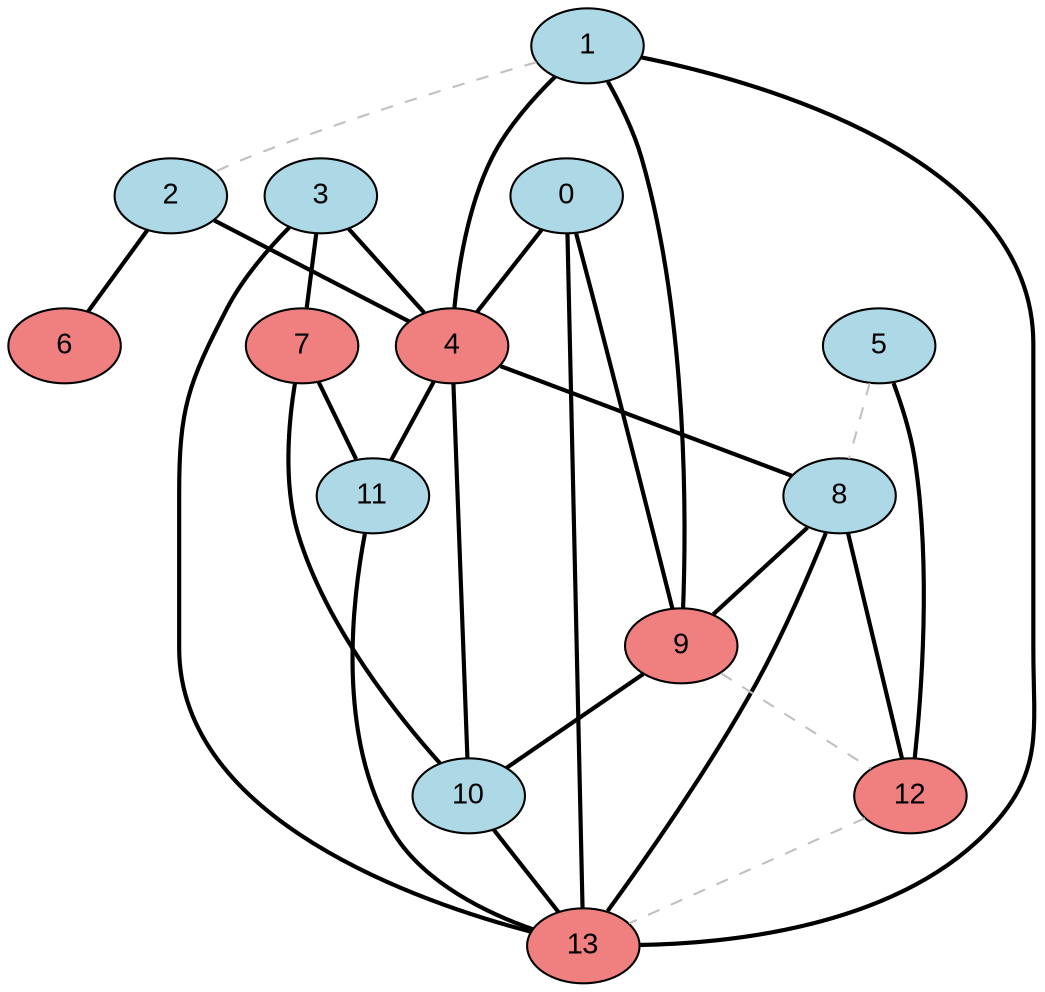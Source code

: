graph MaxCutGreedy {
  node [style=filled, fontname="Arial"];
  0 [fillcolor=lightblue];
  1 [fillcolor=lightblue];
  2 [fillcolor=lightblue];
  3 [fillcolor=lightblue];
  4 [fillcolor=lightcoral];
  5 [fillcolor=lightblue];
  6 [fillcolor=lightcoral];
  7 [fillcolor=lightcoral];
  8 [fillcolor=lightblue];
  9 [fillcolor=lightcoral];
  10 [fillcolor=lightblue];
  11 [fillcolor=lightblue];
  12 [fillcolor=lightcoral];
  13 [fillcolor=lightcoral];
  0 -- 4 [color=black, style=bold];
  0 -- 9 [color=black, style=bold];
  0 -- 13 [color=black, style=bold];
  1 -- 2 [color=gray, style=dashed];
  1 -- 4 [color=black, style=bold];
  1 -- 9 [color=black, style=bold];
  1 -- 13 [color=black, style=bold];
  2 -- 4 [color=black, style=bold];
  2 -- 6 [color=black, style=bold];
  3 -- 4 [color=black, style=bold];
  3 -- 7 [color=black, style=bold];
  3 -- 13 [color=black, style=bold];
  4 -- 8 [color=black, style=bold];
  4 -- 10 [color=black, style=bold];
  4 -- 11 [color=black, style=bold];
  5 -- 8 [color=gray, style=dashed];
  5 -- 12 [color=black, style=bold];
  7 -- 10 [color=black, style=bold];
  7 -- 11 [color=black, style=bold];
  8 -- 9 [color=black, style=bold];
  8 -- 12 [color=black, style=bold];
  8 -- 13 [color=black, style=bold];
  9 -- 10 [color=black, style=bold];
  9 -- 12 [color=gray, style=dashed];
  10 -- 13 [color=black, style=bold];
  11 -- 13 [color=black, style=bold];
  12 -- 13 [color=gray, style=dashed];
}
